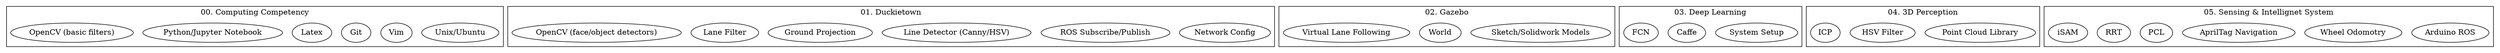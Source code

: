 digraph SkillTreeGraph {

  subgraph cluster_00{
  label = "00. Computing Competency" ;
  "Unix/Ubuntu" 
  "Vim" 
  "Git"
  "Latex" 
  "Python/Jupyter Notebook" 
  "OpenCV (basic filters)"   
  }
  
  subgraph cluster_01{
  label = "01. Duckietown" ;
  "Network Config" 
  "ROS Subscribe/Publish" 
  "Line Detector (Canny/HSV)" 
  "Ground Projection" 
  "Lane Filter"   
  "OpenCV (face/object detectors)"
  }

  subgraph cluster_02{
  label = "02. Gazebo" ;
  "Sketch/Solidwork Models" 
  "World" 
  "Virtual Lane Following"
  }

  subgraph cluster_03{
  label = "03. Deep Learning" ;
  "System Setup" 
  "Caffe" 
  "FCN"
  }

  subgraph cluster_04{
  label = "04. 3D Perception" ;
  "Point Cloud Library" 
  "HSV Filter" 
  "ICP" 
  }

  subgraph cluster_05{
  label = "05. Sensing & Intellignet System" ;
  "Arduino ROS"
  "Wheel Odomotry"
  "AprilTag Navigation" 
  "PCL" 
  "RRT" 
  "iSAM" 
  }

}
